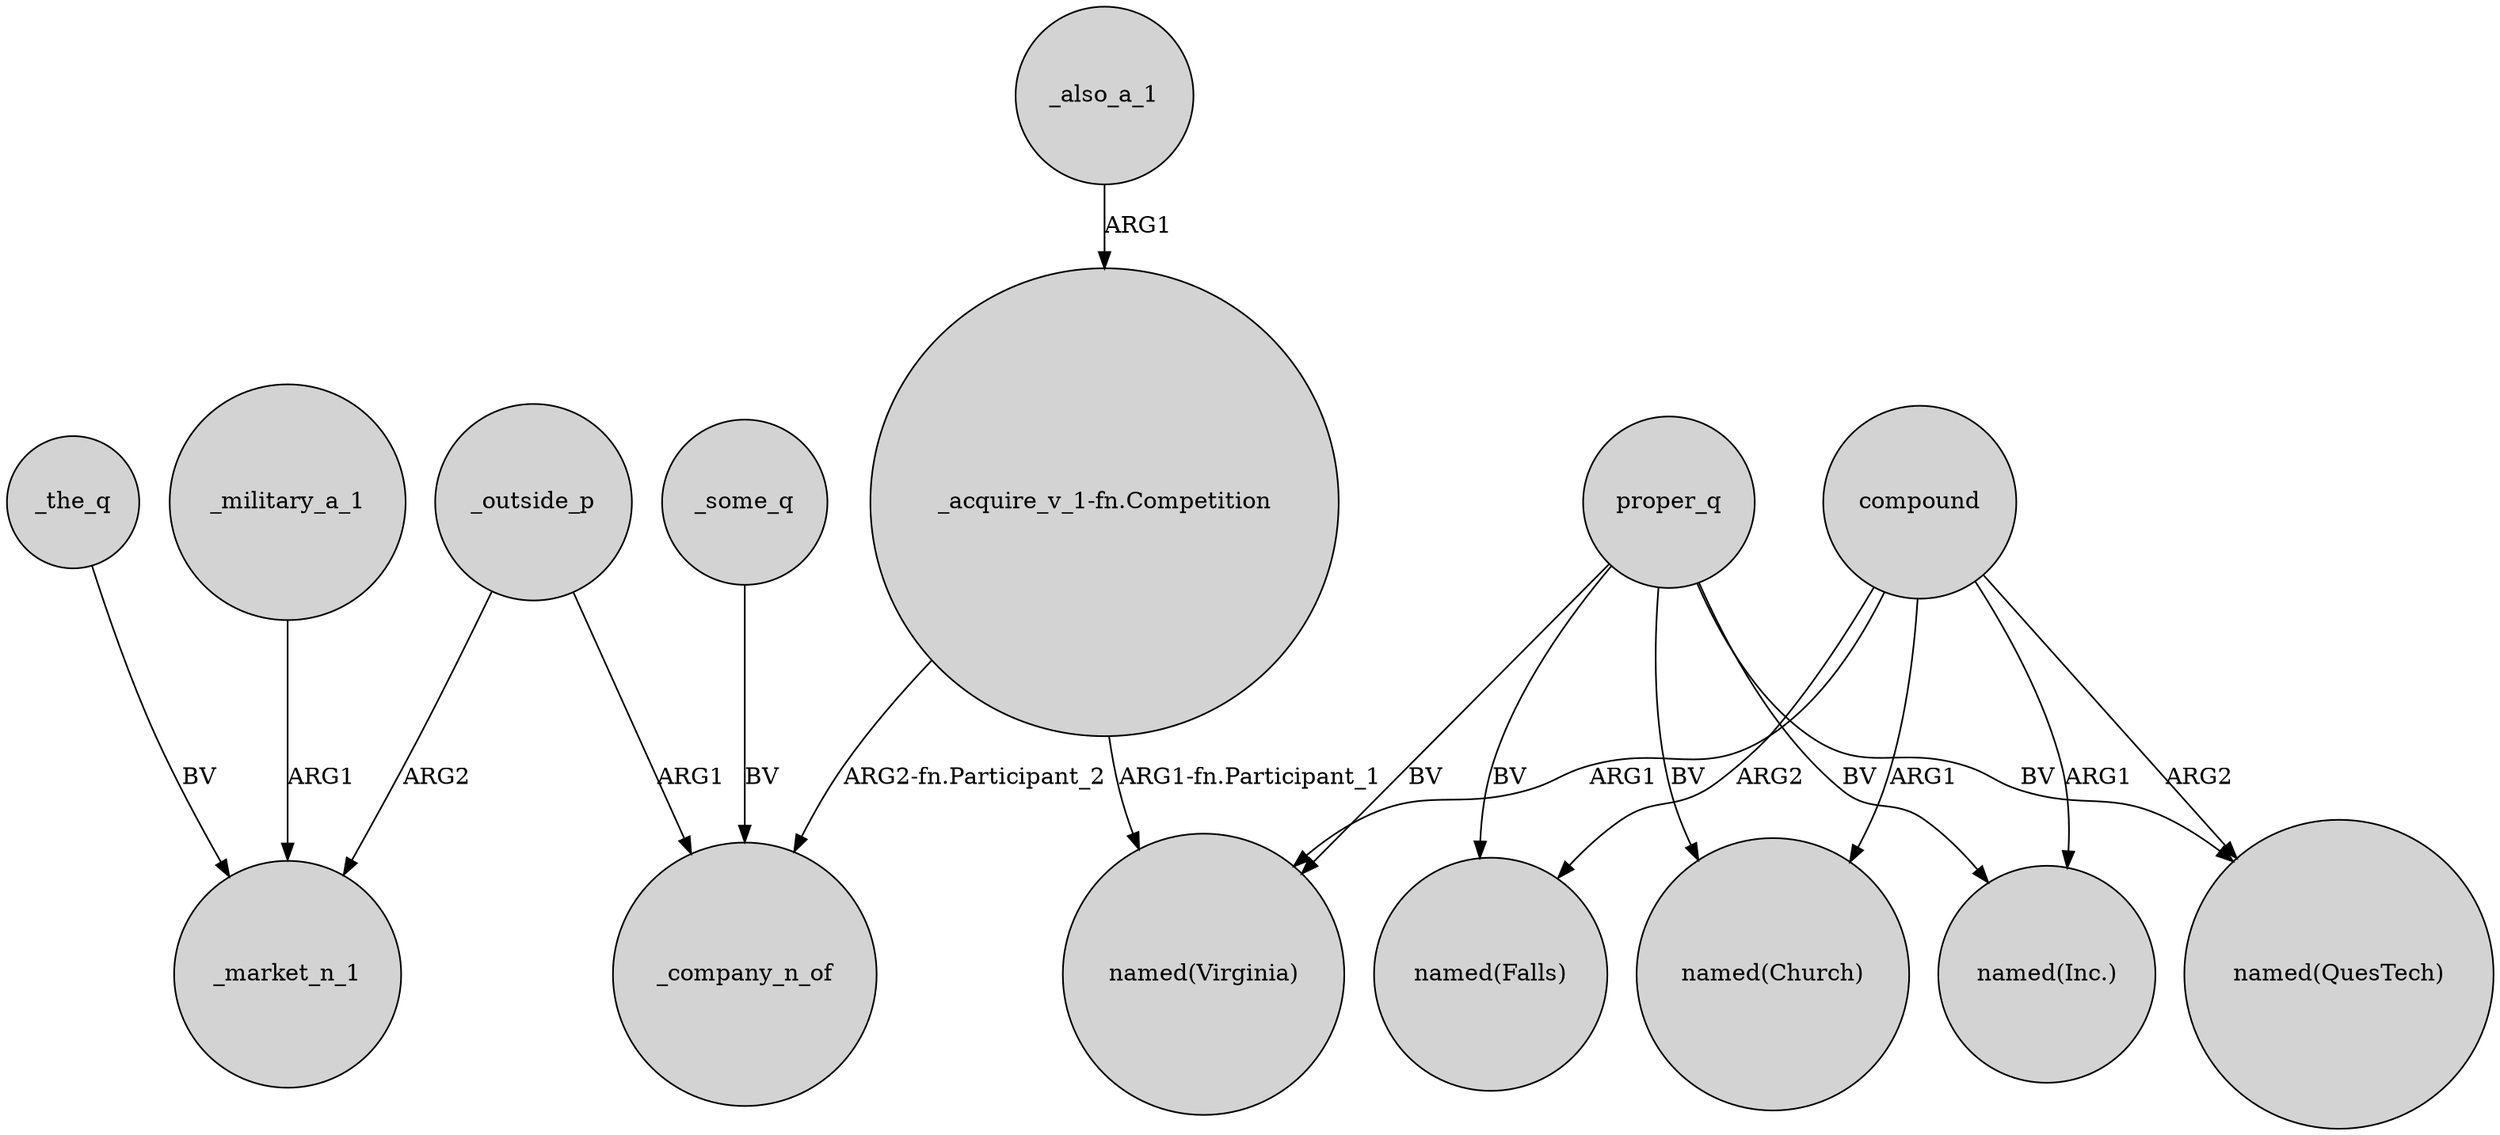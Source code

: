 digraph {
	node [shape=circle style=filled]
	_outside_p -> _market_n_1 [label=ARG2]
	proper_q -> "named(Falls)" [label=BV]
	proper_q -> "named(Church)" [label=BV]
	compound -> "named(Church)" [label=ARG1]
	compound -> "named(Falls)" [label=ARG2]
	compound -> "named(Inc.)" [label=ARG1]
	"_acquire_v_1-fn.Competition" -> "named(Virginia)" [label="ARG1-fn.Participant_1"]
	compound -> "named(Virginia)" [label=ARG1]
	proper_q -> "named(Inc.)" [label=BV]
	_the_q -> _market_n_1 [label=BV]
	_also_a_1 -> "_acquire_v_1-fn.Competition" [label=ARG1]
	_some_q -> _company_n_of [label=BV]
	proper_q -> "named(Virginia)" [label=BV]
	_military_a_1 -> _market_n_1 [label=ARG1]
	compound -> "named(QuesTech)" [label=ARG2]
	proper_q -> "named(QuesTech)" [label=BV]
	"_acquire_v_1-fn.Competition" -> _company_n_of [label="ARG2-fn.Participant_2"]
	_outside_p -> _company_n_of [label=ARG1]
}
